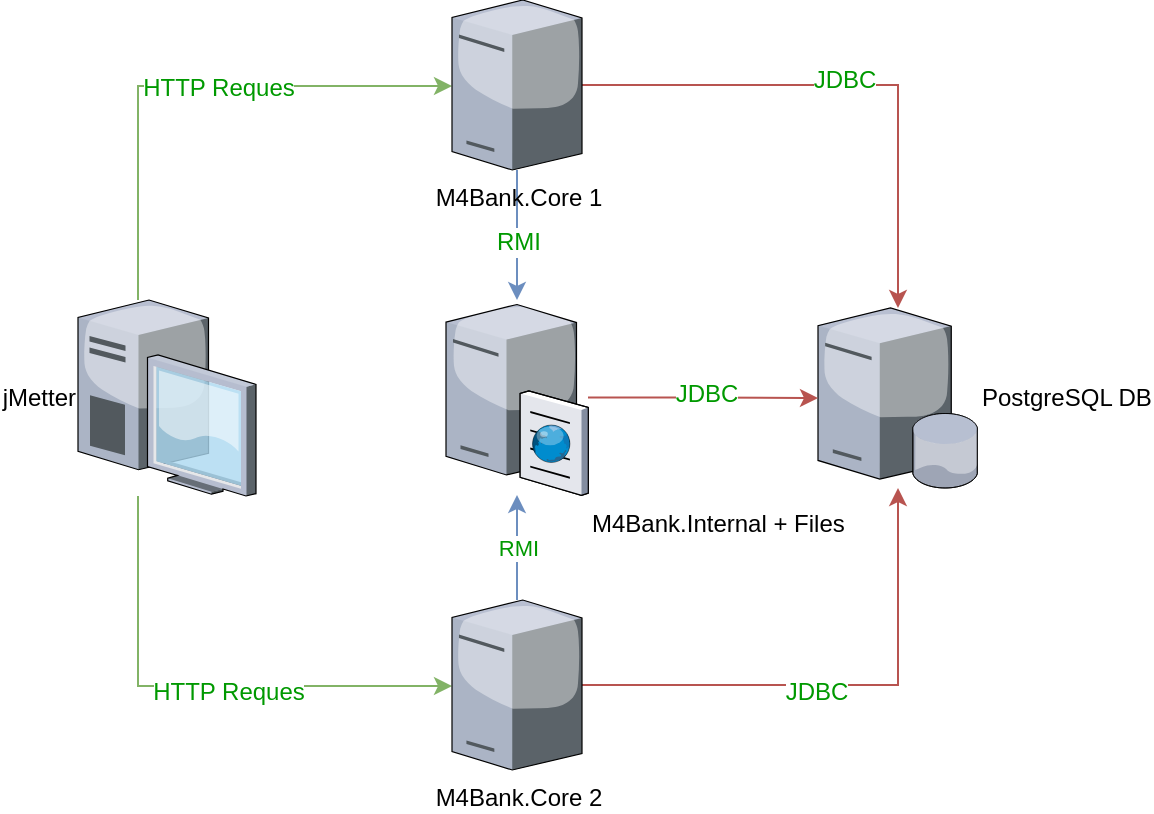 <mxfile version="11.2.8" type="github" pages="1"><diagram id="YYslA79SzhyRq-1yGMPK" name="Страница 1"><mxGraphModel dx="1703" dy="1137" grid="1" gridSize="10" guides="1" tooltips="1" connect="1" arrows="1" fold="1" page="1" pageScale="1" pageWidth="1169" pageHeight="827" math="0" shadow="0"><root><mxCell id="0"/><mxCell id="1" parent="0"/><mxCell id="pAI9LaYP0jqYtcT8Db9g-1" value="PostgreSQL DB" style="verticalLabelPosition=middle;aspect=fixed;html=1;verticalAlign=middle;strokeColor=none;align=left;outlineConnect=0;shape=mxgraph.citrix.database_server;labelPosition=right;" vertex="1" parent="1"><mxGeometry x="610" y="274" width="80" height="90" as="geometry"/></mxCell><mxCell id="pAI9LaYP0jqYtcT8Db9g-11" value="" style="edgeStyle=orthogonalEdgeStyle;rounded=0;orthogonalLoop=1;jettySize=auto;html=1;fillColor=#f8cecc;strokeColor=#b85450;" edge="1" parent="1" source="pAI9LaYP0jqYtcT8Db9g-2" target="pAI9LaYP0jqYtcT8Db9g-1"><mxGeometry relative="1" as="geometry"><mxPoint x="578" y="318.75" as="targetPoint"/></mxGeometry></mxCell><mxCell id="pAI9LaYP0jqYtcT8Db9g-20" value="JDBC" style="text;html=1;resizable=0;points=[];align=center;verticalAlign=middle;labelBackgroundColor=#ffffff;fontColor=#009900;" vertex="1" connectable="0" parent="pAI9LaYP0jqYtcT8Db9g-11"><mxGeometry x="0.026" y="2" relative="1" as="geometry"><mxPoint as="offset"/></mxGeometry></mxCell><mxCell id="pAI9LaYP0jqYtcT8Db9g-2" value="M4Bank.Internal + Files" style="verticalLabelPosition=bottom;aspect=fixed;html=1;verticalAlign=top;strokeColor=none;align=left;outlineConnect=0;shape=mxgraph.citrix.cache_server;labelPosition=right;" vertex="1" parent="1"><mxGeometry x="424" y="270" width="71" height="97.5" as="geometry"/></mxCell><mxCell id="pAI9LaYP0jqYtcT8Db9g-15" value="" style="edgeStyle=orthogonalEdgeStyle;rounded=0;orthogonalLoop=1;jettySize=auto;html=1;fontColor=#009900;fillColor=#d5e8d4;strokeColor=#82b366;" edge="1" parent="1" source="pAI9LaYP0jqYtcT8Db9g-3" target="pAI9LaYP0jqYtcT8Db9g-4"><mxGeometry relative="1" as="geometry"><mxPoint x="284.5" y="190" as="targetPoint"/><Array as="points"><mxPoint x="270" y="163"/></Array></mxGeometry></mxCell><mxCell id="pAI9LaYP0jqYtcT8Db9g-22" value="HTTP Reques" style="text;html=1;resizable=0;points=[];align=center;verticalAlign=middle;labelBackgroundColor=#ffffff;fontColor=#009900;" vertex="1" connectable="0" parent="pAI9LaYP0jqYtcT8Db9g-15"><mxGeometry x="-0.197" y="-40" relative="1" as="geometry"><mxPoint as="offset"/></mxGeometry></mxCell><mxCell id="pAI9LaYP0jqYtcT8Db9g-17" value="" style="edgeStyle=orthogonalEdgeStyle;rounded=0;orthogonalLoop=1;jettySize=auto;html=1;fillColor=#d5e8d4;strokeColor=#82b366;" edge="1" parent="1" source="pAI9LaYP0jqYtcT8Db9g-3" target="pAI9LaYP0jqYtcT8Db9g-5"><mxGeometry relative="1" as="geometry"><mxPoint x="284.5" y="448" as="targetPoint"/><Array as="points"><mxPoint x="270" y="463"/></Array></mxGeometry></mxCell><mxCell id="pAI9LaYP0jqYtcT8Db9g-23" value="HTTP Reques" style="text;html=1;resizable=0;points=[];align=center;verticalAlign=middle;labelBackgroundColor=#ffffff;fontColor=#009900;" vertex="1" connectable="0" parent="pAI9LaYP0jqYtcT8Db9g-17"><mxGeometry x="-0.246" y="45" relative="1" as="geometry"><mxPoint x="45" y="48" as="offset"/></mxGeometry></mxCell><mxCell id="pAI9LaYP0jqYtcT8Db9g-3" value="jMetter" style="verticalLabelPosition=middle;aspect=fixed;html=1;verticalAlign=middle;strokeColor=none;align=right;outlineConnect=0;shape=mxgraph.citrix.desktop;labelPosition=left;" vertex="1" parent="1"><mxGeometry x="240" y="270" width="89" height="98" as="geometry"/></mxCell><mxCell id="pAI9LaYP0jqYtcT8Db9g-7" value="" style="edgeStyle=orthogonalEdgeStyle;rounded=0;orthogonalLoop=1;jettySize=auto;html=1;fillColor=#f8cecc;strokeColor=#b85450;" edge="1" parent="1" source="pAI9LaYP0jqYtcT8Db9g-4" target="pAI9LaYP0jqYtcT8Db9g-1"><mxGeometry relative="1" as="geometry"><mxPoint x="572" y="162.5" as="targetPoint"/></mxGeometry></mxCell><mxCell id="pAI9LaYP0jqYtcT8Db9g-18" value="JDBC" style="text;html=1;resizable=0;points=[];align=center;verticalAlign=middle;labelBackgroundColor=#ffffff;fontColor=#009900;" vertex="1" connectable="0" parent="pAI9LaYP0jqYtcT8Db9g-7"><mxGeometry x="-0.026" y="3" relative="1" as="geometry"><mxPoint as="offset"/></mxGeometry></mxCell><mxCell id="pAI9LaYP0jqYtcT8Db9g-12" value="" style="edgeStyle=orthogonalEdgeStyle;rounded=0;orthogonalLoop=1;jettySize=auto;html=1;fillColor=#dae8fc;strokeColor=#6c8ebf;" edge="1" parent="1" source="pAI9LaYP0jqYtcT8Db9g-4" target="pAI9LaYP0jqYtcT8Db9g-2"><mxGeometry relative="1" as="geometry"/></mxCell><mxCell id="pAI9LaYP0jqYtcT8Db9g-21" value="RMI" style="text;html=1;resizable=0;points=[];align=center;verticalAlign=middle;labelBackgroundColor=#ffffff;fontColor=#009900;" vertex="1" connectable="0" parent="pAI9LaYP0jqYtcT8Db9g-12"><mxGeometry x="0.108" relative="1" as="geometry"><mxPoint as="offset"/></mxGeometry></mxCell><mxCell id="pAI9LaYP0jqYtcT8Db9g-4" value="M4Bank.Core 1" style="verticalLabelPosition=bottom;aspect=fixed;html=1;verticalAlign=top;strokeColor=none;align=center;outlineConnect=0;shape=mxgraph.citrix.license_server;" vertex="1" parent="1"><mxGeometry x="427" y="120" width="65" height="85" as="geometry"/></mxCell><mxCell id="pAI9LaYP0jqYtcT8Db9g-9" value="" style="edgeStyle=orthogonalEdgeStyle;rounded=0;orthogonalLoop=1;jettySize=auto;html=1;fillColor=#f8cecc;strokeColor=#b85450;" edge="1" parent="1" source="pAI9LaYP0jqYtcT8Db9g-5" target="pAI9LaYP0jqYtcT8Db9g-1"><mxGeometry relative="1" as="geometry"><mxPoint x="572" y="462.5" as="targetPoint"/></mxGeometry></mxCell><mxCell id="pAI9LaYP0jqYtcT8Db9g-19" value="JDBC" style="text;html=1;resizable=0;points=[];align=center;verticalAlign=middle;labelBackgroundColor=#ffffff;fontColor=#009900;" vertex="1" connectable="0" parent="pAI9LaYP0jqYtcT8Db9g-9"><mxGeometry x="-0.089" y="-3" relative="1" as="geometry"><mxPoint as="offset"/></mxGeometry></mxCell><mxCell id="pAI9LaYP0jqYtcT8Db9g-13" value="RMI" style="edgeStyle=orthogonalEdgeStyle;rounded=0;orthogonalLoop=1;jettySize=auto;html=1;fillColor=#dae8fc;strokeColor=#6c8ebf;fontColor=#009900;" edge="1" parent="1" source="pAI9LaYP0jqYtcT8Db9g-5" target="pAI9LaYP0jqYtcT8Db9g-2"><mxGeometry relative="1" as="geometry"/></mxCell><mxCell id="pAI9LaYP0jqYtcT8Db9g-5" value="M4Bank.Core 2" style="verticalLabelPosition=bottom;aspect=fixed;html=1;verticalAlign=top;strokeColor=none;align=center;outlineConnect=0;shape=mxgraph.citrix.license_server;" vertex="1" parent="1"><mxGeometry x="427" y="420" width="65" height="85" as="geometry"/></mxCell></root></mxGraphModel></diagram></mxfile>